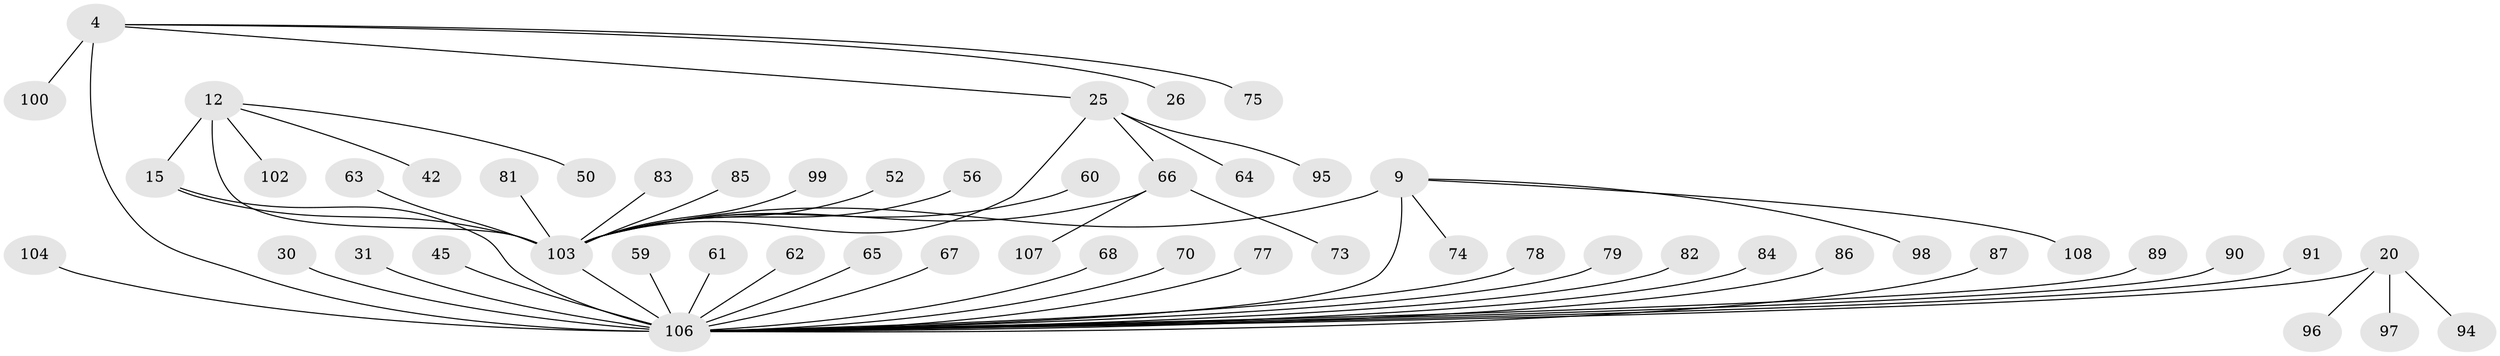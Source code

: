 // original degree distribution, {12: 0.009259259259259259, 7: 0.037037037037037035, 11: 0.027777777777777776, 6: 0.06481481481481481, 8: 0.027777777777777776, 9: 0.009259259259259259, 5: 0.018518518518518517, 4: 0.05555555555555555, 10: 0.009259259259259259, 16: 0.009259259259259259, 1: 0.5277777777777778, 2: 0.17592592592592593, 3: 0.027777777777777776}
// Generated by graph-tools (version 1.1) at 2025/57/03/04/25 21:57:49]
// undirected, 54 vertices, 58 edges
graph export_dot {
graph [start="1"]
  node [color=gray90,style=filled];
  4 [super="+2"];
  9 [super="+6"];
  12 [super="+11"];
  15 [super="+13"];
  20 [super="+16"];
  25 [super="+24"];
  26;
  30;
  31;
  42;
  45;
  50;
  52;
  56;
  59;
  60;
  61;
  62;
  63;
  64;
  65;
  66 [super="+23+51"];
  67;
  68;
  70;
  73;
  74;
  75;
  77;
  78;
  79;
  81;
  82;
  83;
  84;
  85;
  86 [super="+38"];
  87;
  89;
  90;
  91 [super="+76"];
  94;
  95 [super="+88"];
  96;
  97;
  98 [super="+33+54"];
  99 [super="+58"];
  100 [super="+93"];
  102;
  103 [super="+14+48+57"];
  104 [super="+92"];
  106 [super="+105+80+101+27+28"];
  107;
  108;
  4 -- 25;
  4 -- 26;
  4 -- 75;
  4 -- 100;
  4 -- 106 [weight=7];
  9 -- 108;
  9 -- 74;
  9 -- 98;
  9 -- 103 [weight=4];
  9 -- 106 [weight=4];
  12 -- 15 [weight=4];
  12 -- 50;
  12 -- 102;
  12 -- 42;
  12 -- 103 [weight=3];
  15 -- 103 [weight=2];
  15 -- 106;
  20 -- 96;
  20 -- 97;
  20 -- 94;
  20 -- 106 [weight=6];
  25 -- 64;
  25 -- 95;
  25 -- 103 [weight=3];
  25 -- 66 [weight=4];
  30 -- 106;
  31 -- 106;
  45 -- 106;
  52 -- 103 [weight=2];
  56 -- 103;
  59 -- 106;
  60 -- 103;
  61 -- 106;
  62 -- 106;
  63 -- 103;
  65 -- 106;
  66 -- 103 [weight=2];
  66 -- 73;
  66 -- 107;
  67 -- 106;
  68 -- 106;
  70 -- 106;
  77 -- 106;
  78 -- 106;
  79 -- 106;
  81 -- 103;
  82 -- 106;
  83 -- 103;
  84 -- 106;
  85 -- 103;
  86 -- 106;
  87 -- 106;
  89 -- 106;
  90 -- 106;
  91 -- 106;
  99 -- 103;
  103 -- 106 [weight=13];
  104 -- 106;
}
